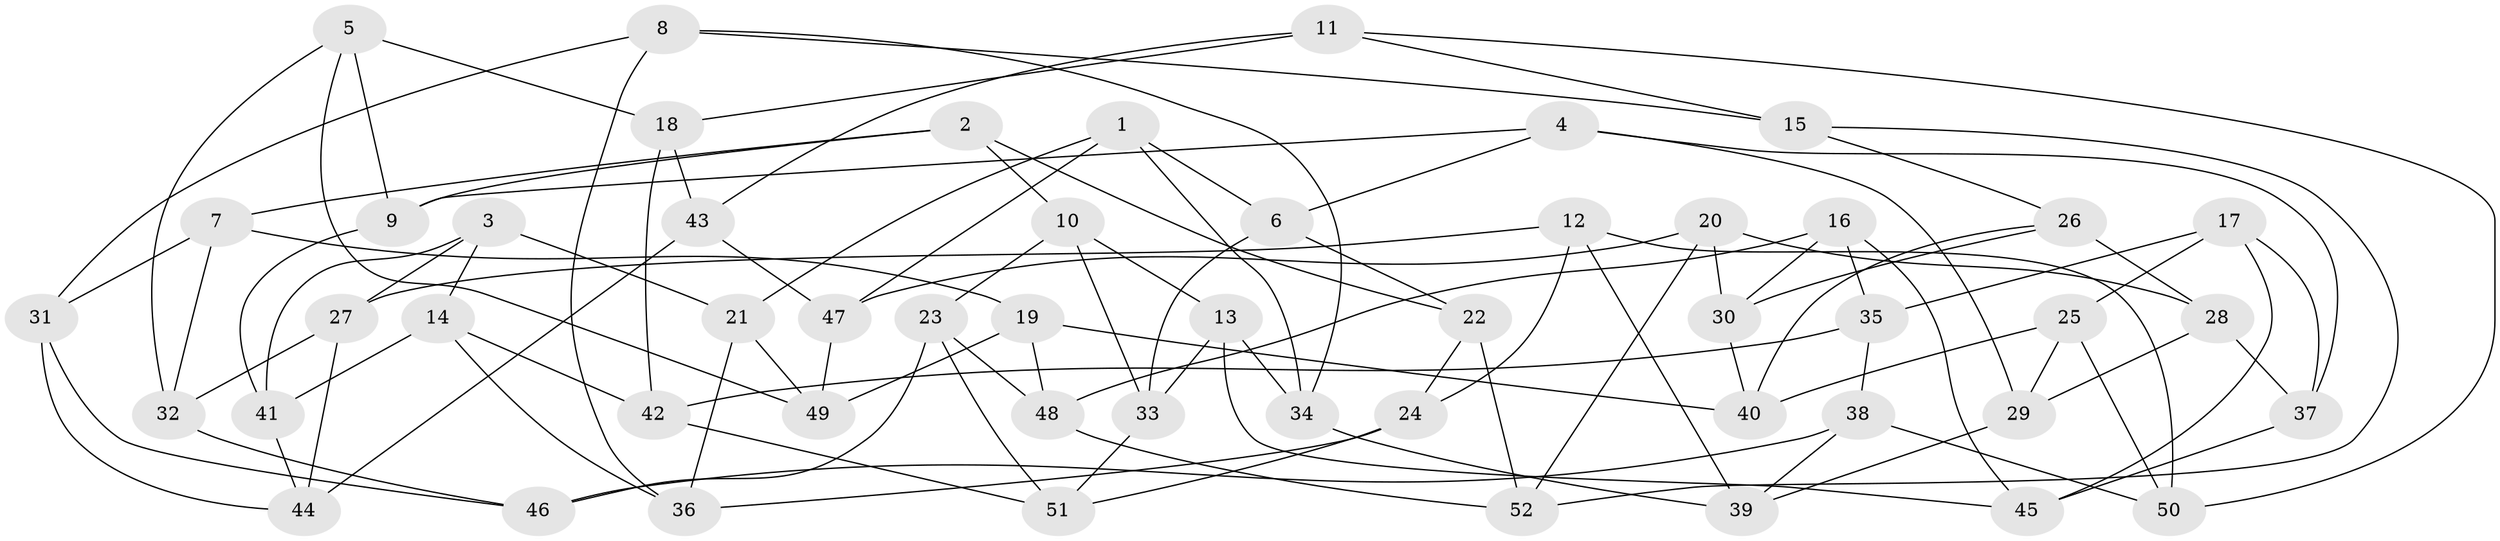 // coarse degree distribution, {5: 0.23333333333333334, 6: 0.5, 4: 0.23333333333333334, 3: 0.03333333333333333}
// Generated by graph-tools (version 1.1) at 2025/42/03/06/25 10:42:20]
// undirected, 52 vertices, 104 edges
graph export_dot {
graph [start="1"]
  node [color=gray90,style=filled];
  1;
  2;
  3;
  4;
  5;
  6;
  7;
  8;
  9;
  10;
  11;
  12;
  13;
  14;
  15;
  16;
  17;
  18;
  19;
  20;
  21;
  22;
  23;
  24;
  25;
  26;
  27;
  28;
  29;
  30;
  31;
  32;
  33;
  34;
  35;
  36;
  37;
  38;
  39;
  40;
  41;
  42;
  43;
  44;
  45;
  46;
  47;
  48;
  49;
  50;
  51;
  52;
  1 -- 47;
  1 -- 6;
  1 -- 21;
  1 -- 34;
  2 -- 10;
  2 -- 7;
  2 -- 9;
  2 -- 22;
  3 -- 27;
  3 -- 14;
  3 -- 41;
  3 -- 21;
  4 -- 37;
  4 -- 29;
  4 -- 9;
  4 -- 6;
  5 -- 49;
  5 -- 9;
  5 -- 32;
  5 -- 18;
  6 -- 33;
  6 -- 22;
  7 -- 32;
  7 -- 31;
  7 -- 19;
  8 -- 31;
  8 -- 34;
  8 -- 15;
  8 -- 36;
  9 -- 41;
  10 -- 33;
  10 -- 23;
  10 -- 13;
  11 -- 43;
  11 -- 18;
  11 -- 15;
  11 -- 50;
  12 -- 39;
  12 -- 24;
  12 -- 27;
  12 -- 50;
  13 -- 33;
  13 -- 34;
  13 -- 45;
  14 -- 42;
  14 -- 41;
  14 -- 36;
  15 -- 52;
  15 -- 26;
  16 -- 45;
  16 -- 30;
  16 -- 48;
  16 -- 35;
  17 -- 37;
  17 -- 35;
  17 -- 45;
  17 -- 25;
  18 -- 42;
  18 -- 43;
  19 -- 49;
  19 -- 40;
  19 -- 48;
  20 -- 30;
  20 -- 47;
  20 -- 52;
  20 -- 28;
  21 -- 36;
  21 -- 49;
  22 -- 52;
  22 -- 24;
  23 -- 46;
  23 -- 51;
  23 -- 48;
  24 -- 36;
  24 -- 51;
  25 -- 40;
  25 -- 50;
  25 -- 29;
  26 -- 40;
  26 -- 30;
  26 -- 28;
  27 -- 32;
  27 -- 44;
  28 -- 37;
  28 -- 29;
  29 -- 39;
  30 -- 40;
  31 -- 46;
  31 -- 44;
  32 -- 46;
  33 -- 51;
  34 -- 39;
  35 -- 42;
  35 -- 38;
  37 -- 45;
  38 -- 46;
  38 -- 39;
  38 -- 50;
  41 -- 44;
  42 -- 51;
  43 -- 47;
  43 -- 44;
  47 -- 49;
  48 -- 52;
}
